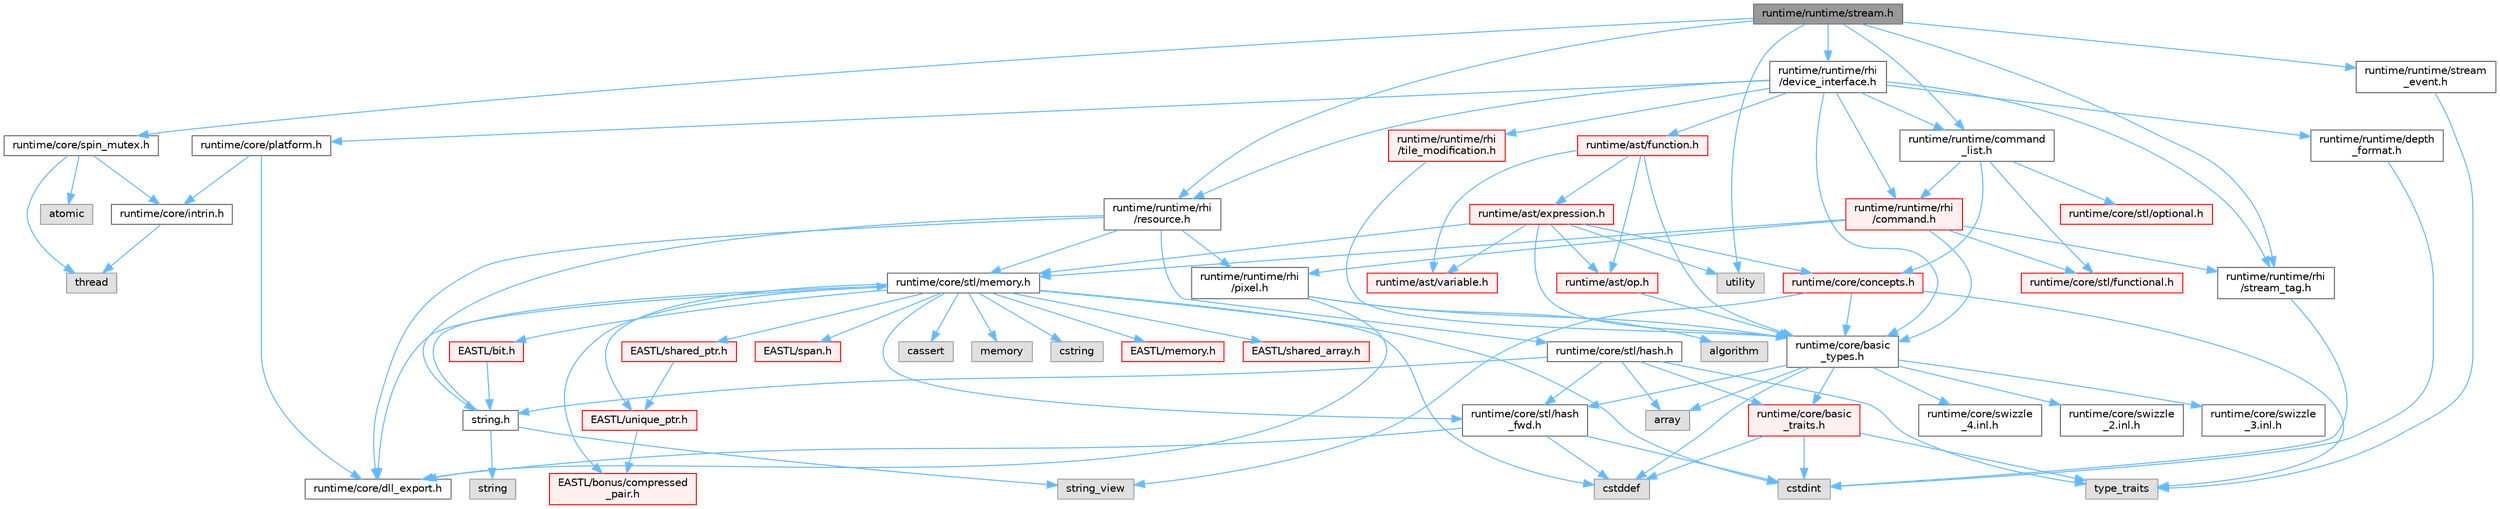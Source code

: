 digraph "runtime/runtime/stream.h"
{
 // LATEX_PDF_SIZE
  bgcolor="transparent";
  edge [fontname=Helvetica,fontsize=10,labelfontname=Helvetica,labelfontsize=10];
  node [fontname=Helvetica,fontsize=10,shape=box,height=0.2,width=0.4];
  Node1 [id="Node000001",label="runtime/runtime/stream.h",height=0.2,width=0.4,color="gray40", fillcolor="grey60", style="filled", fontcolor="black",tooltip=" "];
  Node1 -> Node2 [id="edge1_Node000001_Node000002",color="steelblue1",style="solid",tooltip=" "];
  Node2 [id="Node000002",label="utility",height=0.2,width=0.4,color="grey60", fillcolor="#E0E0E0", style="filled",tooltip=" "];
  Node1 -> Node3 [id="edge2_Node000001_Node000003",color="steelblue1",style="solid",tooltip=" "];
  Node3 [id="Node000003",label="runtime/core/spin_mutex.h",height=0.2,width=0.4,color="grey40", fillcolor="white", style="filled",URL="$spin__mutex_8h.html",tooltip=" "];
  Node3 -> Node4 [id="edge3_Node000003_Node000004",color="steelblue1",style="solid",tooltip=" "];
  Node4 [id="Node000004",label="atomic",height=0.2,width=0.4,color="grey60", fillcolor="#E0E0E0", style="filled",tooltip=" "];
  Node3 -> Node5 [id="edge4_Node000003_Node000005",color="steelblue1",style="solid",tooltip=" "];
  Node5 [id="Node000005",label="thread",height=0.2,width=0.4,color="grey60", fillcolor="#E0E0E0", style="filled",tooltip=" "];
  Node3 -> Node6 [id="edge5_Node000003_Node000006",color="steelblue1",style="solid",tooltip=" "];
  Node6 [id="Node000006",label="runtime/core/intrin.h",height=0.2,width=0.4,color="grey40", fillcolor="white", style="filled",URL="$intrin_8h.html",tooltip=" "];
  Node6 -> Node5 [id="edge6_Node000006_Node000005",color="steelblue1",style="solid",tooltip=" "];
  Node1 -> Node7 [id="edge7_Node000001_Node000007",color="steelblue1",style="solid",tooltip=" "];
  Node7 [id="Node000007",label="runtime/runtime/rhi\l/resource.h",height=0.2,width=0.4,color="grey40", fillcolor="white", style="filled",URL="$runtime_2rhi_2resource_8h.html",tooltip=" "];
  Node7 -> Node8 [id="edge8_Node000007_Node000008",color="steelblue1",style="solid",tooltip=" "];
  Node8 [id="Node000008",label="runtime/core/dll_export.h",height=0.2,width=0.4,color="grey40", fillcolor="white", style="filled",URL="$dll__export_8h.html",tooltip=" "];
  Node7 -> Node9 [id="edge9_Node000007_Node000009",color="steelblue1",style="solid",tooltip=" "];
  Node9 [id="Node000009",label="runtime/core/stl/memory.h",height=0.2,width=0.4,color="grey40", fillcolor="white", style="filled",URL="$core_2stl_2memory_8h.html",tooltip=" "];
  Node9 -> Node10 [id="edge10_Node000009_Node000010",color="steelblue1",style="solid",tooltip=" "];
  Node10 [id="Node000010",label="cstddef",height=0.2,width=0.4,color="grey60", fillcolor="#E0E0E0", style="filled",tooltip=" "];
  Node9 -> Node11 [id="edge11_Node000009_Node000011",color="steelblue1",style="solid",tooltip=" "];
  Node11 [id="Node000011",label="cstdint",height=0.2,width=0.4,color="grey60", fillcolor="#E0E0E0", style="filled",tooltip=" "];
  Node9 -> Node12 [id="edge12_Node000009_Node000012",color="steelblue1",style="solid",tooltip=" "];
  Node12 [id="Node000012",label="cassert",height=0.2,width=0.4,color="grey60", fillcolor="#E0E0E0", style="filled",tooltip=" "];
  Node9 -> Node13 [id="edge13_Node000009_Node000013",color="steelblue1",style="solid",tooltip=" "];
  Node13 [id="Node000013",label="memory",height=0.2,width=0.4,color="grey60", fillcolor="#E0E0E0", style="filled",tooltip=" "];
  Node9 -> Node14 [id="edge14_Node000009_Node000014",color="steelblue1",style="solid",tooltip=" "];
  Node14 [id="Node000014",label="cstring",height=0.2,width=0.4,color="grey60", fillcolor="#E0E0E0", style="filled",tooltip=" "];
  Node9 -> Node15 [id="edge15_Node000009_Node000015",color="steelblue1",style="solid",tooltip=" "];
  Node15 [id="Node000015",label="EASTL/bit.h",height=0.2,width=0.4,color="red", fillcolor="#FFF0F0", style="filled",URL="$bit_8h.html",tooltip=" "];
  Node15 -> Node36 [id="edge16_Node000015_Node000036",color="steelblue1",style="solid",tooltip=" "];
  Node36 [id="Node000036",label="string.h",height=0.2,width=0.4,color="grey40", fillcolor="white", style="filled",URL="$string_8h.html",tooltip=" "];
  Node36 -> Node37 [id="edge17_Node000036_Node000037",color="steelblue1",style="solid",tooltip=" "];
  Node37 [id="Node000037",label="string",height=0.2,width=0.4,color="grey60", fillcolor="#E0E0E0", style="filled",tooltip=" "];
  Node36 -> Node38 [id="edge18_Node000036_Node000038",color="steelblue1",style="solid",tooltip=" "];
  Node38 [id="Node000038",label="string_view",height=0.2,width=0.4,color="grey60", fillcolor="#E0E0E0", style="filled",tooltip=" "];
  Node36 -> Node9 [id="edge19_Node000036_Node000009",color="steelblue1",style="solid",tooltip=" "];
  Node9 -> Node39 [id="edge20_Node000009_Node000039",color="steelblue1",style="solid",tooltip=" "];
  Node39 [id="Node000039",label="EASTL/memory.h",height=0.2,width=0.4,color="red", fillcolor="#FFF0F0", style="filled",URL="$_e_a_s_t_l_2include_2_e_a_s_t_l_2memory_8h.html",tooltip=" "];
  Node9 -> Node66 [id="edge21_Node000009_Node000066",color="steelblue1",style="solid",tooltip=" "];
  Node66 [id="Node000066",label="EASTL/shared_array.h",height=0.2,width=0.4,color="red", fillcolor="#FFF0F0", style="filled",URL="$shared__array_8h.html",tooltip=" "];
  Node9 -> Node69 [id="edge22_Node000009_Node000069",color="steelblue1",style="solid",tooltip=" "];
  Node69 [id="Node000069",label="EASTL/unique_ptr.h",height=0.2,width=0.4,color="red", fillcolor="#FFF0F0", style="filled",URL="$unique__ptr_8h.html",tooltip=" "];
  Node69 -> Node70 [id="edge23_Node000069_Node000070",color="steelblue1",style="solid",tooltip=" "];
  Node70 [id="Node000070",label="EASTL/bonus/compressed\l_pair.h",height=0.2,width=0.4,color="red", fillcolor="#FFF0F0", style="filled",URL="$compressed__pair_8h.html",tooltip=" "];
  Node9 -> Node72 [id="edge24_Node000009_Node000072",color="steelblue1",style="solid",tooltip=" "];
  Node72 [id="Node000072",label="EASTL/shared_ptr.h",height=0.2,width=0.4,color="red", fillcolor="#FFF0F0", style="filled",URL="$shared__ptr_8h.html",tooltip=" "];
  Node72 -> Node69 [id="edge25_Node000072_Node000069",color="steelblue1",style="solid",tooltip=" "];
  Node9 -> Node152 [id="edge26_Node000009_Node000152",color="steelblue1",style="solid",tooltip=" "];
  Node152 [id="Node000152",label="EASTL/span.h",height=0.2,width=0.4,color="red", fillcolor="#FFF0F0", style="filled",URL="$span_8h.html",tooltip=" "];
  Node9 -> Node70 [id="edge27_Node000009_Node000070",color="steelblue1",style="solid",tooltip=" "];
  Node9 -> Node8 [id="edge28_Node000009_Node000008",color="steelblue1",style="solid",tooltip=" "];
  Node9 -> Node155 [id="edge29_Node000009_Node000155",color="steelblue1",style="solid",tooltip=" "];
  Node155 [id="Node000155",label="runtime/core/stl/hash\l_fwd.h",height=0.2,width=0.4,color="grey40", fillcolor="white", style="filled",URL="$hash__fwd_8h.html",tooltip=" "];
  Node155 -> Node10 [id="edge30_Node000155_Node000010",color="steelblue1",style="solid",tooltip=" "];
  Node155 -> Node11 [id="edge31_Node000155_Node000011",color="steelblue1",style="solid",tooltip=" "];
  Node155 -> Node8 [id="edge32_Node000155_Node000008",color="steelblue1",style="solid",tooltip=" "];
  Node7 -> Node36 [id="edge33_Node000007_Node000036",color="steelblue1",style="solid",tooltip=" "];
  Node7 -> Node156 [id="edge34_Node000007_Node000156",color="steelblue1",style="solid",tooltip=" "];
  Node156 [id="Node000156",label="runtime/core/stl/hash.h",height=0.2,width=0.4,color="grey40", fillcolor="white", style="filled",URL="$hash_8h.html",tooltip=" "];
  Node156 -> Node154 [id="edge35_Node000156_Node000154",color="steelblue1",style="solid",tooltip=" "];
  Node154 [id="Node000154",label="array",height=0.2,width=0.4,color="grey60", fillcolor="#E0E0E0", style="filled",tooltip=" "];
  Node156 -> Node68 [id="edge36_Node000156_Node000068",color="steelblue1",style="solid",tooltip=" "];
  Node68 [id="Node000068",label="type_traits",height=0.2,width=0.4,color="grey60", fillcolor="#E0E0E0", style="filled",tooltip=" "];
  Node156 -> Node155 [id="edge37_Node000156_Node000155",color="steelblue1",style="solid",tooltip=" "];
  Node156 -> Node36 [id="edge38_Node000156_Node000036",color="steelblue1",style="solid",tooltip=" "];
  Node156 -> Node157 [id="edge39_Node000156_Node000157",color="steelblue1",style="solid",tooltip=" "];
  Node157 [id="Node000157",label="runtime/core/basic\l_traits.h",height=0.2,width=0.4,color="red", fillcolor="#FFF0F0", style="filled",URL="$basic__traits_8h.html",tooltip=" "];
  Node157 -> Node11 [id="edge40_Node000157_Node000011",color="steelblue1",style="solid",tooltip=" "];
  Node157 -> Node10 [id="edge41_Node000157_Node000010",color="steelblue1",style="solid",tooltip=" "];
  Node157 -> Node68 [id="edge42_Node000157_Node000068",color="steelblue1",style="solid",tooltip=" "];
  Node7 -> Node167 [id="edge43_Node000007_Node000167",color="steelblue1",style="solid",tooltip=" "];
  Node167 [id="Node000167",label="runtime/runtime/rhi\l/pixel.h",height=0.2,width=0.4,color="grey40", fillcolor="white", style="filled",URL="$pixel_8h.html",tooltip=" "];
  Node167 -> Node159 [id="edge44_Node000167_Node000159",color="steelblue1",style="solid",tooltip=" "];
  Node159 [id="Node000159",label="algorithm",height=0.2,width=0.4,color="grey60", fillcolor="#E0E0E0", style="filled",tooltip=" "];
  Node167 -> Node8 [id="edge45_Node000167_Node000008",color="steelblue1",style="solid",tooltip=" "];
  Node167 -> Node168 [id="edge46_Node000167_Node000168",color="steelblue1",style="solid",tooltip=" "];
  Node168 [id="Node000168",label="runtime/core/basic\l_types.h",height=0.2,width=0.4,color="grey40", fillcolor="white", style="filled",URL="$basic__types_8h.html",tooltip=" "];
  Node168 -> Node10 [id="edge47_Node000168_Node000010",color="steelblue1",style="solid",tooltip=" "];
  Node168 -> Node154 [id="edge48_Node000168_Node000154",color="steelblue1",style="solid",tooltip=" "];
  Node168 -> Node155 [id="edge49_Node000168_Node000155",color="steelblue1",style="solid",tooltip=" "];
  Node168 -> Node157 [id="edge50_Node000168_Node000157",color="steelblue1",style="solid",tooltip=" "];
  Node168 -> Node169 [id="edge51_Node000168_Node000169",color="steelblue1",style="solid",tooltip=" "];
  Node169 [id="Node000169",label="runtime/core/swizzle\l_2.inl.h",height=0.2,width=0.4,color="grey40", fillcolor="white", style="filled",URL="$core_2swizzle__2_8inl_8h.html",tooltip=" "];
  Node168 -> Node170 [id="edge52_Node000168_Node000170",color="steelblue1",style="solid",tooltip=" "];
  Node170 [id="Node000170",label="runtime/core/swizzle\l_3.inl.h",height=0.2,width=0.4,color="grey40", fillcolor="white", style="filled",URL="$core_2swizzle__3_8inl_8h.html",tooltip=" "];
  Node168 -> Node171 [id="edge53_Node000168_Node000171",color="steelblue1",style="solid",tooltip=" "];
  Node171 [id="Node000171",label="runtime/core/swizzle\l_4.inl.h",height=0.2,width=0.4,color="grey40", fillcolor="white", style="filled",URL="$core_2swizzle__4_8inl_8h.html",tooltip=" "];
  Node1 -> Node172 [id="edge54_Node000001_Node000172",color="steelblue1",style="solid",tooltip=" "];
  Node172 [id="Node000172",label="runtime/runtime/rhi\l/device_interface.h",height=0.2,width=0.4,color="grey40", fillcolor="white", style="filled",URL="$device__interface_8h.html",tooltip=" "];
  Node172 -> Node168 [id="edge55_Node000172_Node000168",color="steelblue1",style="solid",tooltip=" "];
  Node172 -> Node173 [id="edge56_Node000172_Node000173",color="steelblue1",style="solid",tooltip=" "];
  Node173 [id="Node000173",label="runtime/core/platform.h",height=0.2,width=0.4,color="grey40", fillcolor="white", style="filled",URL="$core_2_platform_8h.html",tooltip=" "];
  Node173 -> Node8 [id="edge57_Node000173_Node000008",color="steelblue1",style="solid",tooltip=" "];
  Node173 -> Node6 [id="edge58_Node000173_Node000006",color="steelblue1",style="solid",tooltip=" "];
  Node172 -> Node174 [id="edge59_Node000172_Node000174",color="steelblue1",style="solid",tooltip=" "];
  Node174 [id="Node000174",label="runtime/ast/function.h",height=0.2,width=0.4,color="red", fillcolor="#FFF0F0", style="filled",URL="$ast_2function_8h.html",tooltip=" "];
  Node174 -> Node168 [id="edge60_Node000174_Node000168",color="steelblue1",style="solid",tooltip=" "];
  Node174 -> Node175 [id="edge61_Node000174_Node000175",color="steelblue1",style="solid",tooltip=" "];
  Node175 [id="Node000175",label="runtime/ast/op.h",height=0.2,width=0.4,color="red", fillcolor="#FFF0F0", style="filled",URL="$op_8h.html",tooltip=" "];
  Node175 -> Node168 [id="edge62_Node000175_Node000168",color="steelblue1",style="solid",tooltip=" "];
  Node174 -> Node182 [id="edge63_Node000174_Node000182",color="steelblue1",style="solid",tooltip=" "];
  Node182 [id="Node000182",label="runtime/ast/variable.h",height=0.2,width=0.4,color="red", fillcolor="#FFF0F0", style="filled",URL="$variable_8h.html",tooltip=" "];
  Node174 -> Node198 [id="edge64_Node000174_Node000198",color="steelblue1",style="solid",tooltip=" "];
  Node198 [id="Node000198",label="runtime/ast/expression.h",height=0.2,width=0.4,color="red", fillcolor="#FFF0F0", style="filled",URL="$expression_8h.html",tooltip=" "];
  Node198 -> Node9 [id="edge65_Node000198_Node000009",color="steelblue1",style="solid",tooltip=" "];
  Node198 -> Node194 [id="edge66_Node000198_Node000194",color="steelblue1",style="solid",tooltip=" "];
  Node194 [id="Node000194",label="runtime/core/concepts.h",height=0.2,width=0.4,color="red", fillcolor="#FFF0F0", style="filled",URL="$concepts_8h.html",tooltip=" "];
  Node194 -> Node68 [id="edge67_Node000194_Node000068",color="steelblue1",style="solid",tooltip=" "];
  Node194 -> Node38 [id="edge68_Node000194_Node000038",color="steelblue1",style="solid",tooltip=" "];
  Node194 -> Node168 [id="edge69_Node000194_Node000168",color="steelblue1",style="solid",tooltip=" "];
  Node198 -> Node168 [id="edge70_Node000198_Node000168",color="steelblue1",style="solid",tooltip=" "];
  Node198 -> Node182 [id="edge71_Node000198_Node000182",color="steelblue1",style="solid",tooltip=" "];
  Node198 -> Node175 [id="edge72_Node000198_Node000175",color="steelblue1",style="solid",tooltip=" "];
  Node198 -> Node2 [id="edge73_Node000198_Node000002",color="steelblue1",style="solid",tooltip=" "];
  Node172 -> Node7 [id="edge74_Node000172_Node000007",color="steelblue1",style="solid",tooltip=" "];
  Node172 -> Node205 [id="edge75_Node000172_Node000205",color="steelblue1",style="solid",tooltip=" "];
  Node205 [id="Node000205",label="runtime/runtime/rhi\l/stream_tag.h",height=0.2,width=0.4,color="grey40", fillcolor="white", style="filled",URL="$stream__tag_8h.html",tooltip=" "];
  Node205 -> Node11 [id="edge76_Node000205_Node000011",color="steelblue1",style="solid",tooltip=" "];
  Node172 -> Node206 [id="edge77_Node000172_Node000206",color="steelblue1",style="solid",tooltip=" "];
  Node206 [id="Node000206",label="runtime/runtime/rhi\l/command.h",height=0.2,width=0.4,color="red", fillcolor="#FFF0F0", style="filled",URL="$command_8h.html",tooltip=" "];
  Node206 -> Node168 [id="edge78_Node000206_Node000168",color="steelblue1",style="solid",tooltip=" "];
  Node206 -> Node9 [id="edge79_Node000206_Node000009",color="steelblue1",style="solid",tooltip=" "];
  Node206 -> Node191 [id="edge80_Node000206_Node000191",color="steelblue1",style="solid",tooltip=" "];
  Node191 [id="Node000191",label="runtime/core/stl/functional.h",height=0.2,width=0.4,color="red", fillcolor="#FFF0F0", style="filled",URL="$core_2stl_2functional_8h.html",tooltip=" "];
  Node206 -> Node167 [id="edge81_Node000206_Node000167",color="steelblue1",style="solid",tooltip=" "];
  Node206 -> Node205 [id="edge82_Node000206_Node000205",color="steelblue1",style="solid",tooltip=" "];
  Node172 -> Node210 [id="edge83_Node000172_Node000210",color="steelblue1",style="solid",tooltip=" "];
  Node210 [id="Node000210",label="runtime/runtime/rhi\l/tile_modification.h",height=0.2,width=0.4,color="red", fillcolor="#FFF0F0", style="filled",URL="$tile__modification_8h.html",tooltip=" "];
  Node210 -> Node168 [id="edge84_Node000210_Node000168",color="steelblue1",style="solid",tooltip=" "];
  Node172 -> Node211 [id="edge85_Node000172_Node000211",color="steelblue1",style="solid",tooltip=" "];
  Node211 [id="Node000211",label="runtime/runtime/command\l_list.h",height=0.2,width=0.4,color="grey40", fillcolor="white", style="filled",URL="$command__list_8h.html",tooltip=" "];
  Node211 -> Node194 [id="edge86_Node000211_Node000194",color="steelblue1",style="solid",tooltip=" "];
  Node211 -> Node179 [id="edge87_Node000211_Node000179",color="steelblue1",style="solid",tooltip=" "];
  Node179 [id="Node000179",label="runtime/core/stl/optional.h",height=0.2,width=0.4,color="red", fillcolor="#FFF0F0", style="filled",URL="$core_2stl_2optional_8h.html",tooltip=" "];
  Node211 -> Node191 [id="edge88_Node000211_Node000191",color="steelblue1",style="solid",tooltip=" "];
  Node211 -> Node206 [id="edge89_Node000211_Node000206",color="steelblue1",style="solid",tooltip=" "];
  Node172 -> Node212 [id="edge90_Node000172_Node000212",color="steelblue1",style="solid",tooltip=" "];
  Node212 [id="Node000212",label="runtime/runtime/depth\l_format.h",height=0.2,width=0.4,color="grey40", fillcolor="white", style="filled",URL="$depth__format_8h.html",tooltip=" "];
  Node212 -> Node11 [id="edge91_Node000212_Node000011",color="steelblue1",style="solid",tooltip=" "];
  Node1 -> Node205 [id="edge92_Node000001_Node000205",color="steelblue1",style="solid",tooltip=" "];
  Node1 -> Node213 [id="edge93_Node000001_Node000213",color="steelblue1",style="solid",tooltip=" "];
  Node213 [id="Node000213",label="runtime/runtime/stream\l_event.h",height=0.2,width=0.4,color="grey40", fillcolor="white", style="filled",URL="$stream__event_8h.html",tooltip=" "];
  Node213 -> Node68 [id="edge94_Node000213_Node000068",color="steelblue1",style="solid",tooltip=" "];
  Node1 -> Node211 [id="edge95_Node000001_Node000211",color="steelblue1",style="solid",tooltip=" "];
}
